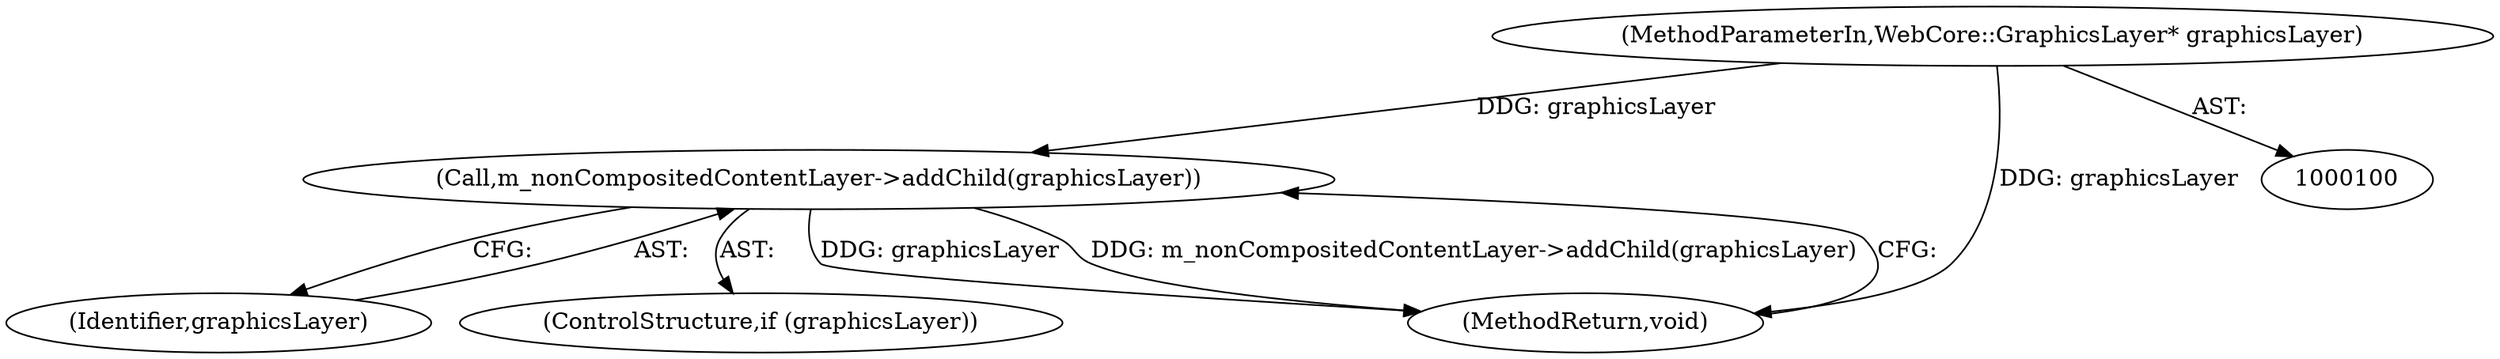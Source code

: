 digraph "0_Chrome_1777aa6484af15014b8691082a8c3075418786f5_0@pointer" {
"1000101" [label="(MethodParameterIn,WebCore::GraphicsLayer* graphicsLayer)"];
"1000111" [label="(Call,m_nonCompositedContentLayer->addChild(graphicsLayer))"];
"1000111" [label="(Call,m_nonCompositedContentLayer->addChild(graphicsLayer))"];
"1000112" [label="(Identifier,graphicsLayer)"];
"1000101" [label="(MethodParameterIn,WebCore::GraphicsLayer* graphicsLayer)"];
"1000109" [label="(ControlStructure,if (graphicsLayer))"];
"1000113" [label="(MethodReturn,void)"];
"1000101" -> "1000100"  [label="AST: "];
"1000101" -> "1000113"  [label="DDG: graphicsLayer"];
"1000101" -> "1000111"  [label="DDG: graphicsLayer"];
"1000111" -> "1000109"  [label="AST: "];
"1000111" -> "1000112"  [label="CFG: "];
"1000112" -> "1000111"  [label="AST: "];
"1000113" -> "1000111"  [label="CFG: "];
"1000111" -> "1000113"  [label="DDG: graphicsLayer"];
"1000111" -> "1000113"  [label="DDG: m_nonCompositedContentLayer->addChild(graphicsLayer)"];
}
